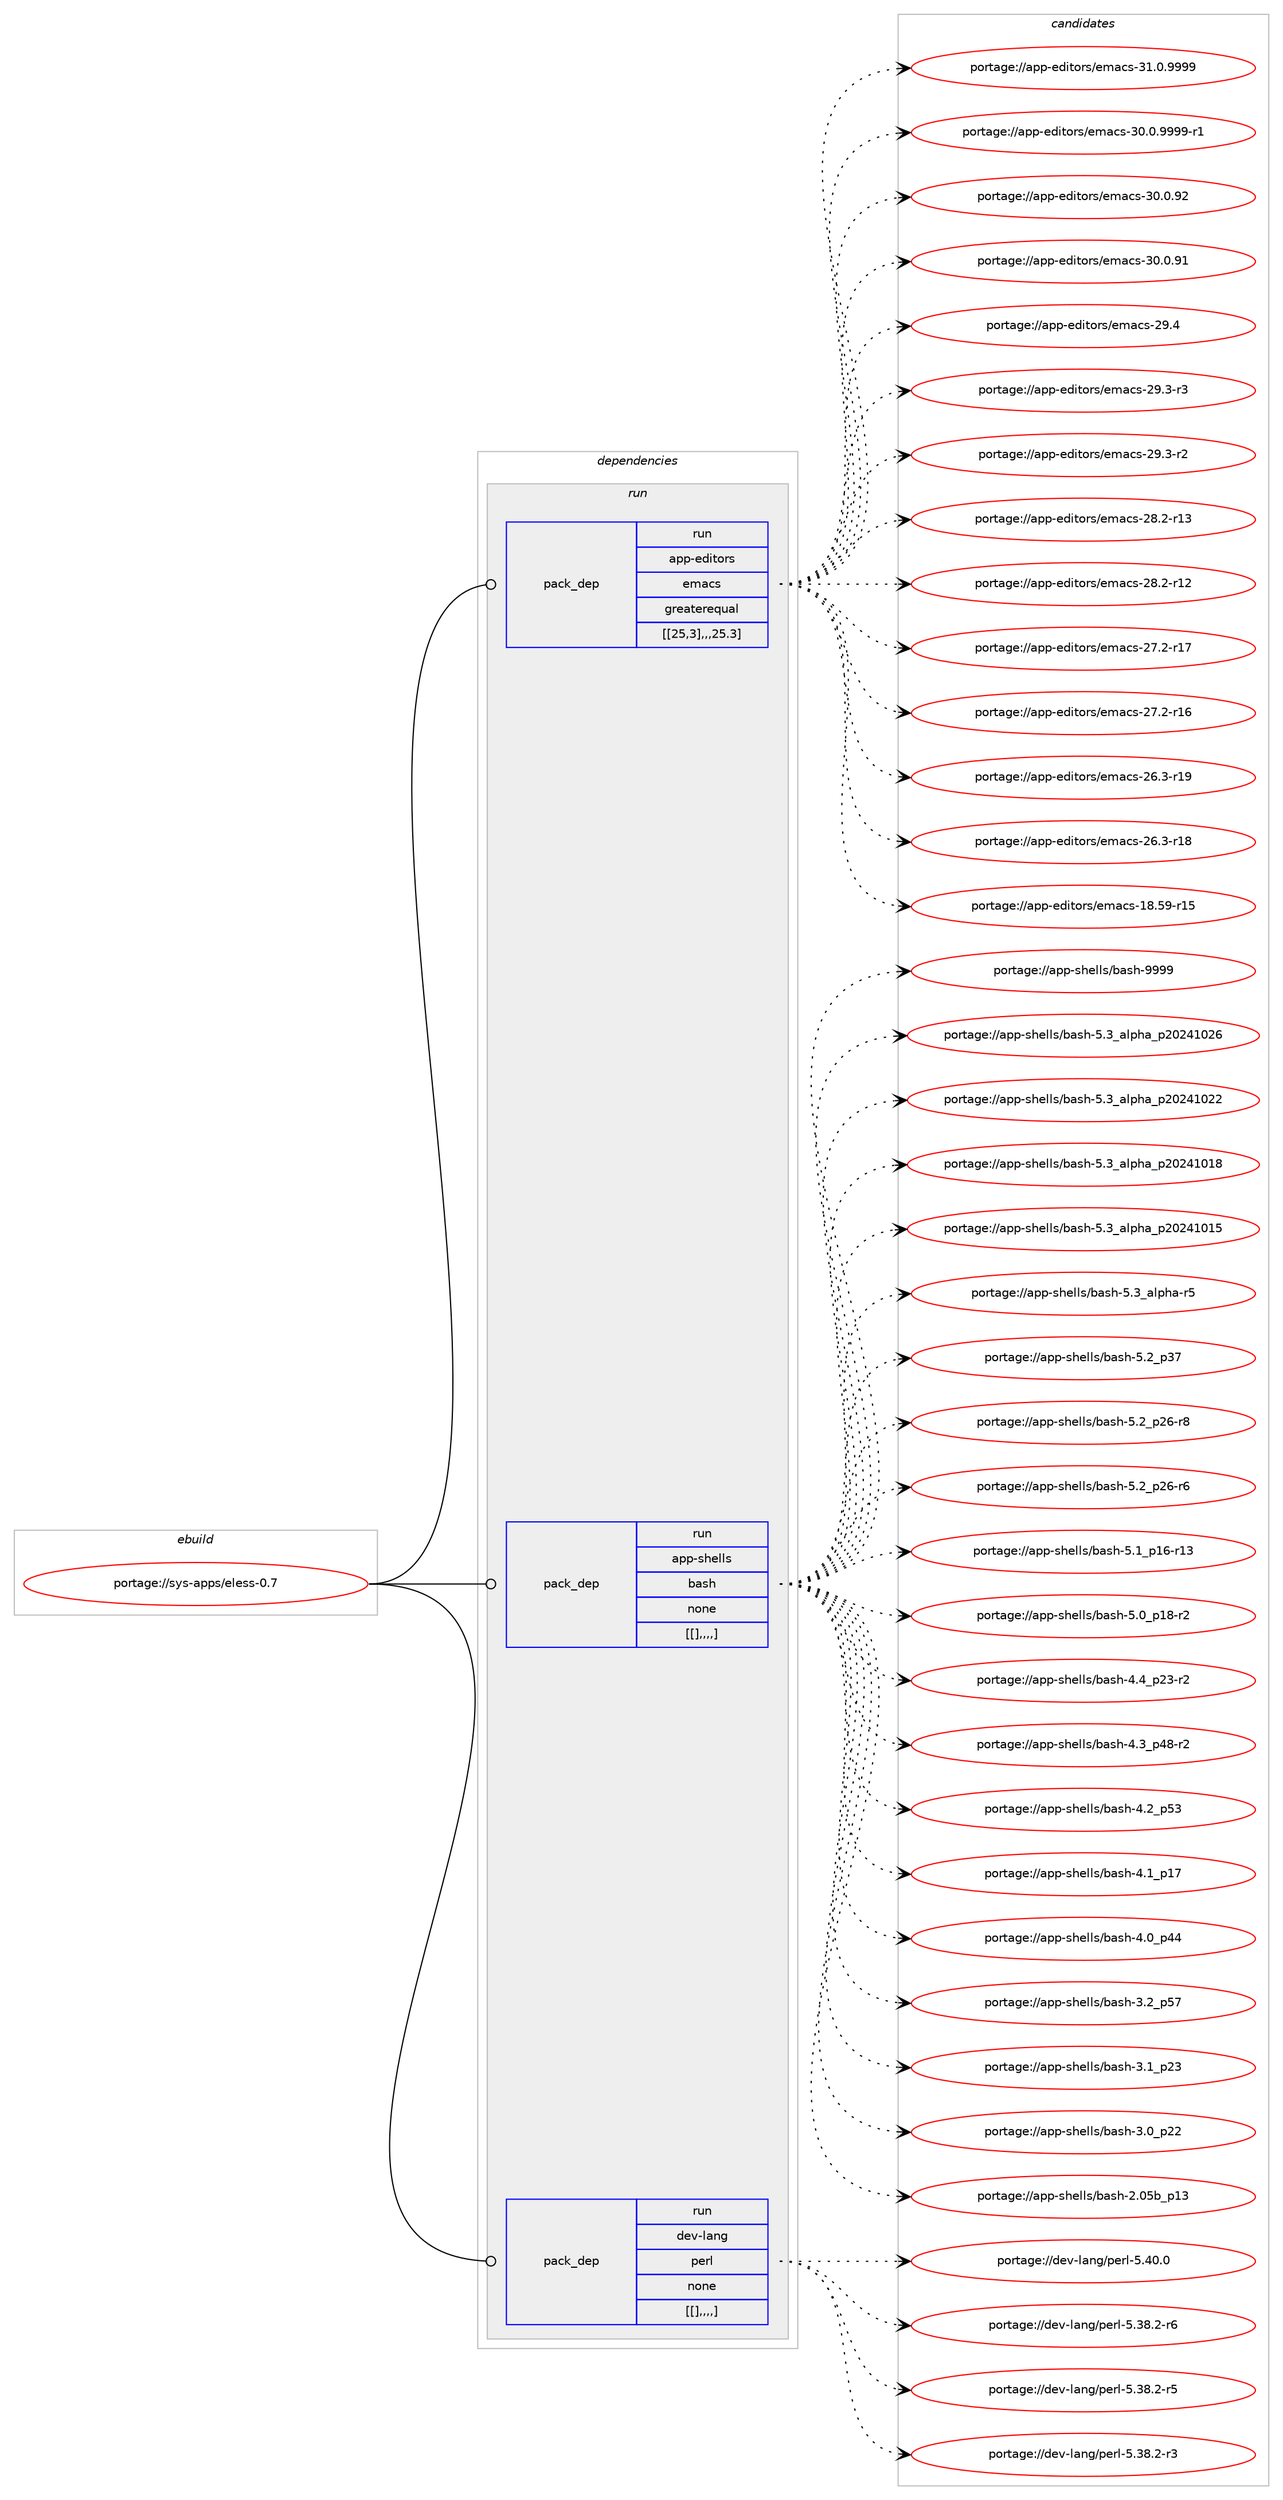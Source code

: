 digraph prolog {

# *************
# Graph options
# *************

newrank=true;
concentrate=true;
compound=true;
graph [rankdir=LR,fontname=Helvetica,fontsize=10,ranksep=1.5];#, ranksep=2.5, nodesep=0.2];
edge  [arrowhead=vee];
node  [fontname=Helvetica,fontsize=10];

# **********
# The ebuild
# **********

subgraph cluster_leftcol {
color=gray;
label=<<i>ebuild</i>>;
id [label="portage://sys-apps/eless-0.7", color=red, width=4, href="../sys-apps/eless-0.7.svg"];
}

# ****************
# The dependencies
# ****************

subgraph cluster_midcol {
color=gray;
label=<<i>dependencies</i>>;
subgraph cluster_compile {
fillcolor="#eeeeee";
style=filled;
label=<<i>compile</i>>;
}
subgraph cluster_compileandrun {
fillcolor="#eeeeee";
style=filled;
label=<<i>compile and run</i>>;
}
subgraph cluster_run {
fillcolor="#eeeeee";
style=filled;
label=<<i>run</i>>;
subgraph pack321989 {
dependency442349 [label=<<TABLE BORDER="0" CELLBORDER="1" CELLSPACING="0" CELLPADDING="4" WIDTH="220"><TR><TD ROWSPAN="6" CELLPADDING="30">pack_dep</TD></TR><TR><TD WIDTH="110">run</TD></TR><TR><TD>app-editors</TD></TR><TR><TD>emacs</TD></TR><TR><TD>greaterequal</TD></TR><TR><TD>[[25,3],,,25.3]</TD></TR></TABLE>>, shape=none, color=blue];
}
id:e -> dependency442349:w [weight=20,style="solid",arrowhead="odot"];
subgraph pack322006 {
dependency442363 [label=<<TABLE BORDER="0" CELLBORDER="1" CELLSPACING="0" CELLPADDING="4" WIDTH="220"><TR><TD ROWSPAN="6" CELLPADDING="30">pack_dep</TD></TR><TR><TD WIDTH="110">run</TD></TR><TR><TD>app-shells</TD></TR><TR><TD>bash</TD></TR><TR><TD>none</TD></TR><TR><TD>[[],,,,]</TD></TR></TABLE>>, shape=none, color=blue];
}
id:e -> dependency442363:w [weight=20,style="solid",arrowhead="odot"];
subgraph pack322013 {
dependency442374 [label=<<TABLE BORDER="0" CELLBORDER="1" CELLSPACING="0" CELLPADDING="4" WIDTH="220"><TR><TD ROWSPAN="6" CELLPADDING="30">pack_dep</TD></TR><TR><TD WIDTH="110">run</TD></TR><TR><TD>dev-lang</TD></TR><TR><TD>perl</TD></TR><TR><TD>none</TD></TR><TR><TD>[[],,,,]</TD></TR></TABLE>>, shape=none, color=blue];
}
id:e -> dependency442374:w [weight=20,style="solid",arrowhead="odot"];
}
}

# **************
# The candidates
# **************

subgraph cluster_choices {
rank=same;
color=gray;
label=<<i>candidates</i>>;

subgraph choice321738 {
color=black;
nodesep=1;
choice971121124510110010511611111411547101109979911545514946484657575757 [label="portage://app-editors/emacs-31.0.9999", color=red, width=4,href="../app-editors/emacs-31.0.9999.svg"];
choice9711211245101100105116111114115471011099799115455148464846575757574511449 [label="portage://app-editors/emacs-30.0.9999-r1", color=red, width=4,href="../app-editors/emacs-30.0.9999-r1.svg"];
choice97112112451011001051161111141154710110997991154551484648465750 [label="portage://app-editors/emacs-30.0.92", color=red, width=4,href="../app-editors/emacs-30.0.92.svg"];
choice97112112451011001051161111141154710110997991154551484648465749 [label="portage://app-editors/emacs-30.0.91", color=red, width=4,href="../app-editors/emacs-30.0.91.svg"];
choice97112112451011001051161111141154710110997991154550574652 [label="portage://app-editors/emacs-29.4", color=red, width=4,href="../app-editors/emacs-29.4.svg"];
choice971121124510110010511611111411547101109979911545505746514511451 [label="portage://app-editors/emacs-29.3-r3", color=red, width=4,href="../app-editors/emacs-29.3-r3.svg"];
choice971121124510110010511611111411547101109979911545505746514511450 [label="portage://app-editors/emacs-29.3-r2", color=red, width=4,href="../app-editors/emacs-29.3-r2.svg"];
choice97112112451011001051161111141154710110997991154550564650451144951 [label="portage://app-editors/emacs-28.2-r13", color=red, width=4,href="../app-editors/emacs-28.2-r13.svg"];
choice97112112451011001051161111141154710110997991154550564650451144950 [label="portage://app-editors/emacs-28.2-r12", color=red, width=4,href="../app-editors/emacs-28.2-r12.svg"];
choice97112112451011001051161111141154710110997991154550554650451144955 [label="portage://app-editors/emacs-27.2-r17", color=red, width=4,href="../app-editors/emacs-27.2-r17.svg"];
choice97112112451011001051161111141154710110997991154550554650451144954 [label="portage://app-editors/emacs-27.2-r16", color=red, width=4,href="../app-editors/emacs-27.2-r16.svg"];
choice97112112451011001051161111141154710110997991154550544651451144957 [label="portage://app-editors/emacs-26.3-r19", color=red, width=4,href="../app-editors/emacs-26.3-r19.svg"];
choice97112112451011001051161111141154710110997991154550544651451144956 [label="portage://app-editors/emacs-26.3-r18", color=red, width=4,href="../app-editors/emacs-26.3-r18.svg"];
choice9711211245101100105116111114115471011099799115454956465357451144953 [label="portage://app-editors/emacs-18.59-r15", color=red, width=4,href="../app-editors/emacs-18.59-r15.svg"];
dependency442349:e -> choice971121124510110010511611111411547101109979911545514946484657575757:w [style=dotted,weight="100"];
dependency442349:e -> choice9711211245101100105116111114115471011099799115455148464846575757574511449:w [style=dotted,weight="100"];
dependency442349:e -> choice97112112451011001051161111141154710110997991154551484648465750:w [style=dotted,weight="100"];
dependency442349:e -> choice97112112451011001051161111141154710110997991154551484648465749:w [style=dotted,weight="100"];
dependency442349:e -> choice97112112451011001051161111141154710110997991154550574652:w [style=dotted,weight="100"];
dependency442349:e -> choice971121124510110010511611111411547101109979911545505746514511451:w [style=dotted,weight="100"];
dependency442349:e -> choice971121124510110010511611111411547101109979911545505746514511450:w [style=dotted,weight="100"];
dependency442349:e -> choice97112112451011001051161111141154710110997991154550564650451144951:w [style=dotted,weight="100"];
dependency442349:e -> choice97112112451011001051161111141154710110997991154550564650451144950:w [style=dotted,weight="100"];
dependency442349:e -> choice97112112451011001051161111141154710110997991154550554650451144955:w [style=dotted,weight="100"];
dependency442349:e -> choice97112112451011001051161111141154710110997991154550554650451144954:w [style=dotted,weight="100"];
dependency442349:e -> choice97112112451011001051161111141154710110997991154550544651451144957:w [style=dotted,weight="100"];
dependency442349:e -> choice97112112451011001051161111141154710110997991154550544651451144956:w [style=dotted,weight="100"];
dependency442349:e -> choice9711211245101100105116111114115471011099799115454956465357451144953:w [style=dotted,weight="100"];
}
subgraph choice321761 {
color=black;
nodesep=1;
choice97112112451151041011081081154798971151044557575757 [label="portage://app-shells/bash-9999", color=red, width=4,href="../app-shells/bash-9999.svg"];
choice971121124511510410110810811547989711510445534651959710811210497951125048505249485054 [label="portage://app-shells/bash-5.3_alpha_p20241026", color=red, width=4,href="../app-shells/bash-5.3_alpha_p20241026.svg"];
choice971121124511510410110810811547989711510445534651959710811210497951125048505249485050 [label="portage://app-shells/bash-5.3_alpha_p20241022", color=red, width=4,href="../app-shells/bash-5.3_alpha_p20241022.svg"];
choice971121124511510410110810811547989711510445534651959710811210497951125048505249484956 [label="portage://app-shells/bash-5.3_alpha_p20241018", color=red, width=4,href="../app-shells/bash-5.3_alpha_p20241018.svg"];
choice971121124511510410110810811547989711510445534651959710811210497951125048505249484953 [label="portage://app-shells/bash-5.3_alpha_p20241015", color=red, width=4,href="../app-shells/bash-5.3_alpha_p20241015.svg"];
choice9711211245115104101108108115479897115104455346519597108112104974511453 [label="portage://app-shells/bash-5.3_alpha-r5", color=red, width=4,href="../app-shells/bash-5.3_alpha-r5.svg"];
choice971121124511510410110810811547989711510445534650951125155 [label="portage://app-shells/bash-5.2_p37", color=red, width=4,href="../app-shells/bash-5.2_p37.svg"];
choice9711211245115104101108108115479897115104455346509511250544511456 [label="portage://app-shells/bash-5.2_p26-r8", color=red, width=4,href="../app-shells/bash-5.2_p26-r8.svg"];
choice9711211245115104101108108115479897115104455346509511250544511454 [label="portage://app-shells/bash-5.2_p26-r6", color=red, width=4,href="../app-shells/bash-5.2_p26-r6.svg"];
choice971121124511510410110810811547989711510445534649951124954451144951 [label="portage://app-shells/bash-5.1_p16-r13", color=red, width=4,href="../app-shells/bash-5.1_p16-r13.svg"];
choice9711211245115104101108108115479897115104455346489511249564511450 [label="portage://app-shells/bash-5.0_p18-r2", color=red, width=4,href="../app-shells/bash-5.0_p18-r2.svg"];
choice9711211245115104101108108115479897115104455246529511250514511450 [label="portage://app-shells/bash-4.4_p23-r2", color=red, width=4,href="../app-shells/bash-4.4_p23-r2.svg"];
choice9711211245115104101108108115479897115104455246519511252564511450 [label="portage://app-shells/bash-4.3_p48-r2", color=red, width=4,href="../app-shells/bash-4.3_p48-r2.svg"];
choice971121124511510410110810811547989711510445524650951125351 [label="portage://app-shells/bash-4.2_p53", color=red, width=4,href="../app-shells/bash-4.2_p53.svg"];
choice971121124511510410110810811547989711510445524649951124955 [label="portage://app-shells/bash-4.1_p17", color=red, width=4,href="../app-shells/bash-4.1_p17.svg"];
choice971121124511510410110810811547989711510445524648951125252 [label="portage://app-shells/bash-4.0_p44", color=red, width=4,href="../app-shells/bash-4.0_p44.svg"];
choice971121124511510410110810811547989711510445514650951125355 [label="portage://app-shells/bash-3.2_p57", color=red, width=4,href="../app-shells/bash-3.2_p57.svg"];
choice971121124511510410110810811547989711510445514649951125051 [label="portage://app-shells/bash-3.1_p23", color=red, width=4,href="../app-shells/bash-3.1_p23.svg"];
choice971121124511510410110810811547989711510445514648951125050 [label="portage://app-shells/bash-3.0_p22", color=red, width=4,href="../app-shells/bash-3.0_p22.svg"];
choice9711211245115104101108108115479897115104455046485398951124951 [label="portage://app-shells/bash-2.05b_p13", color=red, width=4,href="../app-shells/bash-2.05b_p13.svg"];
dependency442363:e -> choice97112112451151041011081081154798971151044557575757:w [style=dotted,weight="100"];
dependency442363:e -> choice971121124511510410110810811547989711510445534651959710811210497951125048505249485054:w [style=dotted,weight="100"];
dependency442363:e -> choice971121124511510410110810811547989711510445534651959710811210497951125048505249485050:w [style=dotted,weight="100"];
dependency442363:e -> choice971121124511510410110810811547989711510445534651959710811210497951125048505249484956:w [style=dotted,weight="100"];
dependency442363:e -> choice971121124511510410110810811547989711510445534651959710811210497951125048505249484953:w [style=dotted,weight="100"];
dependency442363:e -> choice9711211245115104101108108115479897115104455346519597108112104974511453:w [style=dotted,weight="100"];
dependency442363:e -> choice971121124511510410110810811547989711510445534650951125155:w [style=dotted,weight="100"];
dependency442363:e -> choice9711211245115104101108108115479897115104455346509511250544511456:w [style=dotted,weight="100"];
dependency442363:e -> choice9711211245115104101108108115479897115104455346509511250544511454:w [style=dotted,weight="100"];
dependency442363:e -> choice971121124511510410110810811547989711510445534649951124954451144951:w [style=dotted,weight="100"];
dependency442363:e -> choice9711211245115104101108108115479897115104455346489511249564511450:w [style=dotted,weight="100"];
dependency442363:e -> choice9711211245115104101108108115479897115104455246529511250514511450:w [style=dotted,weight="100"];
dependency442363:e -> choice9711211245115104101108108115479897115104455246519511252564511450:w [style=dotted,weight="100"];
dependency442363:e -> choice971121124511510410110810811547989711510445524650951125351:w [style=dotted,weight="100"];
dependency442363:e -> choice971121124511510410110810811547989711510445524649951124955:w [style=dotted,weight="100"];
dependency442363:e -> choice971121124511510410110810811547989711510445524648951125252:w [style=dotted,weight="100"];
dependency442363:e -> choice971121124511510410110810811547989711510445514650951125355:w [style=dotted,weight="100"];
dependency442363:e -> choice971121124511510410110810811547989711510445514649951125051:w [style=dotted,weight="100"];
dependency442363:e -> choice971121124511510410110810811547989711510445514648951125050:w [style=dotted,weight="100"];
dependency442363:e -> choice9711211245115104101108108115479897115104455046485398951124951:w [style=dotted,weight="100"];
}
subgraph choice321789 {
color=black;
nodesep=1;
choice10010111845108971101034711210111410845534652484648 [label="portage://dev-lang/perl-5.40.0", color=red, width=4,href="../dev-lang/perl-5.40.0.svg"];
choice100101118451089711010347112101114108455346515646504511454 [label="portage://dev-lang/perl-5.38.2-r6", color=red, width=4,href="../dev-lang/perl-5.38.2-r6.svg"];
choice100101118451089711010347112101114108455346515646504511453 [label="portage://dev-lang/perl-5.38.2-r5", color=red, width=4,href="../dev-lang/perl-5.38.2-r5.svg"];
choice100101118451089711010347112101114108455346515646504511451 [label="portage://dev-lang/perl-5.38.2-r3", color=red, width=4,href="../dev-lang/perl-5.38.2-r3.svg"];
dependency442374:e -> choice10010111845108971101034711210111410845534652484648:w [style=dotted,weight="100"];
dependency442374:e -> choice100101118451089711010347112101114108455346515646504511454:w [style=dotted,weight="100"];
dependency442374:e -> choice100101118451089711010347112101114108455346515646504511453:w [style=dotted,weight="100"];
dependency442374:e -> choice100101118451089711010347112101114108455346515646504511451:w [style=dotted,weight="100"];
}
}

}
